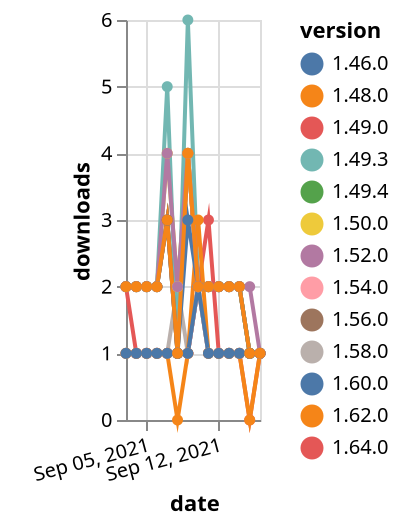 {"$schema": "https://vega.github.io/schema/vega-lite/v5.json", "description": "A simple bar chart with embedded data.", "data": {"values": [{"date": "2021-09-03", "total": 207, "delta": 1, "version": "1.56.0"}, {"date": "2021-09-04", "total": 208, "delta": 1, "version": "1.56.0"}, {"date": "2021-09-05", "total": 209, "delta": 1, "version": "1.56.0"}, {"date": "2021-09-06", "total": 210, "delta": 1, "version": "1.56.0"}, {"date": "2021-09-07", "total": 211, "delta": 1, "version": "1.56.0"}, {"date": "2021-09-08", "total": 212, "delta": 1, "version": "1.56.0"}, {"date": "2021-09-09", "total": 213, "delta": 1, "version": "1.56.0"}, {"date": "2021-09-10", "total": 215, "delta": 2, "version": "1.56.0"}, {"date": "2021-09-11", "total": 216, "delta": 1, "version": "1.56.0"}, {"date": "2021-09-12", "total": 217, "delta": 1, "version": "1.56.0"}, {"date": "2021-09-13", "total": 218, "delta": 1, "version": "1.56.0"}, {"date": "2021-09-14", "total": 219, "delta": 1, "version": "1.56.0"}, {"date": "2021-09-15", "total": 220, "delta": 1, "version": "1.56.0"}, {"date": "2021-09-16", "total": 221, "delta": 1, "version": "1.56.0"}, {"date": "2021-09-03", "total": 2583, "delta": 2, "version": "1.49.4"}, {"date": "2021-09-04", "total": 2585, "delta": 2, "version": "1.49.4"}, {"date": "2021-09-05", "total": 2587, "delta": 2, "version": "1.49.4"}, {"date": "2021-09-06", "total": 2589, "delta": 2, "version": "1.49.4"}, {"date": "2021-09-07", "total": 2592, "delta": 3, "version": "1.49.4"}, {"date": "2021-09-08", "total": 2593, "delta": 1, "version": "1.49.4"}, {"date": "2021-09-09", "total": 2597, "delta": 4, "version": "1.49.4"}, {"date": "2021-09-10", "total": 2599, "delta": 2, "version": "1.49.4"}, {"date": "2021-09-11", "total": 2601, "delta": 2, "version": "1.49.4"}, {"date": "2021-09-12", "total": 2603, "delta": 2, "version": "1.49.4"}, {"date": "2021-09-13", "total": 2605, "delta": 2, "version": "1.49.4"}, {"date": "2021-09-14", "total": 2607, "delta": 2, "version": "1.49.4"}, {"date": "2021-09-15", "total": 2608, "delta": 1, "version": "1.49.4"}, {"date": "2021-09-16", "total": 2609, "delta": 1, "version": "1.49.4"}, {"date": "2021-09-03", "total": 128, "delta": 2, "version": "1.64.0"}, {"date": "2021-09-04", "total": 129, "delta": 1, "version": "1.64.0"}, {"date": "2021-09-05", "total": 130, "delta": 1, "version": "1.64.0"}, {"date": "2021-09-06", "total": 131, "delta": 1, "version": "1.64.0"}, {"date": "2021-09-07", "total": 132, "delta": 1, "version": "1.64.0"}, {"date": "2021-09-08", "total": 133, "delta": 1, "version": "1.64.0"}, {"date": "2021-09-09", "total": 134, "delta": 1, "version": "1.64.0"}, {"date": "2021-09-10", "total": 136, "delta": 2, "version": "1.64.0"}, {"date": "2021-09-11", "total": 139, "delta": 3, "version": "1.64.0"}, {"date": "2021-09-12", "total": 140, "delta": 1, "version": "1.64.0"}, {"date": "2021-09-13", "total": 141, "delta": 1, "version": "1.64.0"}, {"date": "2021-09-14", "total": 142, "delta": 1, "version": "1.64.0"}, {"date": "2021-09-15", "total": 142, "delta": 0, "version": "1.64.0"}, {"date": "2021-09-16", "total": 143, "delta": 1, "version": "1.64.0"}, {"date": "2021-09-03", "total": 2675, "delta": 2, "version": "1.49.0"}, {"date": "2021-09-04", "total": 2677, "delta": 2, "version": "1.49.0"}, {"date": "2021-09-05", "total": 2679, "delta": 2, "version": "1.49.0"}, {"date": "2021-09-06", "total": 2681, "delta": 2, "version": "1.49.0"}, {"date": "2021-09-07", "total": 2684, "delta": 3, "version": "1.49.0"}, {"date": "2021-09-08", "total": 2685, "delta": 1, "version": "1.49.0"}, {"date": "2021-09-09", "total": 2689, "delta": 4, "version": "1.49.0"}, {"date": "2021-09-10", "total": 2691, "delta": 2, "version": "1.49.0"}, {"date": "2021-09-11", "total": 2693, "delta": 2, "version": "1.49.0"}, {"date": "2021-09-12", "total": 2695, "delta": 2, "version": "1.49.0"}, {"date": "2021-09-13", "total": 2697, "delta": 2, "version": "1.49.0"}, {"date": "2021-09-14", "total": 2699, "delta": 2, "version": "1.49.0"}, {"date": "2021-09-15", "total": 2700, "delta": 1, "version": "1.49.0"}, {"date": "2021-09-16", "total": 2701, "delta": 1, "version": "1.49.0"}, {"date": "2021-09-03", "total": 266, "delta": 1, "version": "1.54.0"}, {"date": "2021-09-04", "total": 267, "delta": 1, "version": "1.54.0"}, {"date": "2021-09-05", "total": 268, "delta": 1, "version": "1.54.0"}, {"date": "2021-09-06", "total": 269, "delta": 1, "version": "1.54.0"}, {"date": "2021-09-07", "total": 270, "delta": 1, "version": "1.54.0"}, {"date": "2021-09-08", "total": 271, "delta": 1, "version": "1.54.0"}, {"date": "2021-09-09", "total": 272, "delta": 1, "version": "1.54.0"}, {"date": "2021-09-10", "total": 274, "delta": 2, "version": "1.54.0"}, {"date": "2021-09-11", "total": 275, "delta": 1, "version": "1.54.0"}, {"date": "2021-09-12", "total": 276, "delta": 1, "version": "1.54.0"}, {"date": "2021-09-13", "total": 277, "delta": 1, "version": "1.54.0"}, {"date": "2021-09-14", "total": 278, "delta": 1, "version": "1.54.0"}, {"date": "2021-09-15", "total": 279, "delta": 1, "version": "1.54.0"}, {"date": "2021-09-16", "total": 280, "delta": 1, "version": "1.54.0"}, {"date": "2021-09-03", "total": 240, "delta": 1, "version": "1.58.0"}, {"date": "2021-09-04", "total": 241, "delta": 1, "version": "1.58.0"}, {"date": "2021-09-05", "total": 242, "delta": 1, "version": "1.58.0"}, {"date": "2021-09-06", "total": 243, "delta": 1, "version": "1.58.0"}, {"date": "2021-09-07", "total": 244, "delta": 1, "version": "1.58.0"}, {"date": "2021-09-08", "total": 246, "delta": 2, "version": "1.58.0"}, {"date": "2021-09-09", "total": 247, "delta": 1, "version": "1.58.0"}, {"date": "2021-09-10", "total": 249, "delta": 2, "version": "1.58.0"}, {"date": "2021-09-11", "total": 250, "delta": 1, "version": "1.58.0"}, {"date": "2021-09-12", "total": 251, "delta": 1, "version": "1.58.0"}, {"date": "2021-09-13", "total": 252, "delta": 1, "version": "1.58.0"}, {"date": "2021-09-14", "total": 253, "delta": 1, "version": "1.58.0"}, {"date": "2021-09-15", "total": 254, "delta": 1, "version": "1.58.0"}, {"date": "2021-09-16", "total": 255, "delta": 1, "version": "1.58.0"}, {"date": "2021-09-03", "total": 4262, "delta": 2, "version": "1.50.0"}, {"date": "2021-09-04", "total": 4264, "delta": 2, "version": "1.50.0"}, {"date": "2021-09-05", "total": 4266, "delta": 2, "version": "1.50.0"}, {"date": "2021-09-06", "total": 4268, "delta": 2, "version": "1.50.0"}, {"date": "2021-09-07", "total": 4272, "delta": 4, "version": "1.50.0"}, {"date": "2021-09-08", "total": 4274, "delta": 2, "version": "1.50.0"}, {"date": "2021-09-09", "total": 4278, "delta": 4, "version": "1.50.0"}, {"date": "2021-09-10", "total": 4280, "delta": 2, "version": "1.50.0"}, {"date": "2021-09-11", "total": 4282, "delta": 2, "version": "1.50.0"}, {"date": "2021-09-12", "total": 4284, "delta": 2, "version": "1.50.0"}, {"date": "2021-09-13", "total": 4286, "delta": 2, "version": "1.50.0"}, {"date": "2021-09-14", "total": 4288, "delta": 2, "version": "1.50.0"}, {"date": "2021-09-15", "total": 4289, "delta": 1, "version": "1.50.0"}, {"date": "2021-09-16", "total": 4290, "delta": 1, "version": "1.50.0"}, {"date": "2021-09-03", "total": 4539, "delta": 2, "version": "1.49.3"}, {"date": "2021-09-04", "total": 4541, "delta": 2, "version": "1.49.3"}, {"date": "2021-09-05", "total": 4543, "delta": 2, "version": "1.49.3"}, {"date": "2021-09-06", "total": 4545, "delta": 2, "version": "1.49.3"}, {"date": "2021-09-07", "total": 4550, "delta": 5, "version": "1.49.3"}, {"date": "2021-09-08", "total": 4551, "delta": 1, "version": "1.49.3"}, {"date": "2021-09-09", "total": 4557, "delta": 6, "version": "1.49.3"}, {"date": "2021-09-10", "total": 4559, "delta": 2, "version": "1.49.3"}, {"date": "2021-09-11", "total": 4561, "delta": 2, "version": "1.49.3"}, {"date": "2021-09-12", "total": 4563, "delta": 2, "version": "1.49.3"}, {"date": "2021-09-13", "total": 4565, "delta": 2, "version": "1.49.3"}, {"date": "2021-09-14", "total": 4567, "delta": 2, "version": "1.49.3"}, {"date": "2021-09-15", "total": 4568, "delta": 1, "version": "1.49.3"}, {"date": "2021-09-16", "total": 4569, "delta": 1, "version": "1.49.3"}, {"date": "2021-09-03", "total": 199, "delta": 1, "version": "1.62.0"}, {"date": "2021-09-04", "total": 200, "delta": 1, "version": "1.62.0"}, {"date": "2021-09-05", "total": 201, "delta": 1, "version": "1.62.0"}, {"date": "2021-09-06", "total": 202, "delta": 1, "version": "1.62.0"}, {"date": "2021-09-07", "total": 203, "delta": 1, "version": "1.62.0"}, {"date": "2021-09-08", "total": 203, "delta": 0, "version": "1.62.0"}, {"date": "2021-09-09", "total": 204, "delta": 1, "version": "1.62.0"}, {"date": "2021-09-10", "total": 207, "delta": 3, "version": "1.62.0"}, {"date": "2021-09-11", "total": 208, "delta": 1, "version": "1.62.0"}, {"date": "2021-09-12", "total": 209, "delta": 1, "version": "1.62.0"}, {"date": "2021-09-13", "total": 210, "delta": 1, "version": "1.62.0"}, {"date": "2021-09-14", "total": 211, "delta": 1, "version": "1.62.0"}, {"date": "2021-09-15", "total": 211, "delta": 0, "version": "1.62.0"}, {"date": "2021-09-16", "total": 212, "delta": 1, "version": "1.62.0"}, {"date": "2021-09-03", "total": 173, "delta": 1, "version": "1.60.0"}, {"date": "2021-09-04", "total": 174, "delta": 1, "version": "1.60.0"}, {"date": "2021-09-05", "total": 175, "delta": 1, "version": "1.60.0"}, {"date": "2021-09-06", "total": 176, "delta": 1, "version": "1.60.0"}, {"date": "2021-09-07", "total": 177, "delta": 1, "version": "1.60.0"}, {"date": "2021-09-08", "total": 178, "delta": 1, "version": "1.60.0"}, {"date": "2021-09-09", "total": 179, "delta": 1, "version": "1.60.0"}, {"date": "2021-09-10", "total": 181, "delta": 2, "version": "1.60.0"}, {"date": "2021-09-11", "total": 182, "delta": 1, "version": "1.60.0"}, {"date": "2021-09-12", "total": 183, "delta": 1, "version": "1.60.0"}, {"date": "2021-09-13", "total": 184, "delta": 1, "version": "1.60.0"}, {"date": "2021-09-14", "total": 185, "delta": 1, "version": "1.60.0"}, {"date": "2021-09-15", "total": 186, "delta": 1, "version": "1.60.0"}, {"date": "2021-09-16", "total": 187, "delta": 1, "version": "1.60.0"}, {"date": "2021-09-03", "total": 2869, "delta": 2, "version": "1.46.0"}, {"date": "2021-09-04", "total": 2871, "delta": 2, "version": "1.46.0"}, {"date": "2021-09-05", "total": 2873, "delta": 2, "version": "1.46.0"}, {"date": "2021-09-06", "total": 2875, "delta": 2, "version": "1.46.0"}, {"date": "2021-09-07", "total": 2878, "delta": 3, "version": "1.46.0"}, {"date": "2021-09-08", "total": 2879, "delta": 1, "version": "1.46.0"}, {"date": "2021-09-09", "total": 2882, "delta": 3, "version": "1.46.0"}, {"date": "2021-09-10", "total": 2884, "delta": 2, "version": "1.46.0"}, {"date": "2021-09-11", "total": 2886, "delta": 2, "version": "1.46.0"}, {"date": "2021-09-12", "total": 2888, "delta": 2, "version": "1.46.0"}, {"date": "2021-09-13", "total": 2890, "delta": 2, "version": "1.46.0"}, {"date": "2021-09-14", "total": 2892, "delta": 2, "version": "1.46.0"}, {"date": "2021-09-15", "total": 2893, "delta": 1, "version": "1.46.0"}, {"date": "2021-09-16", "total": 2894, "delta": 1, "version": "1.46.0"}, {"date": "2021-09-03", "total": 2507, "delta": 2, "version": "1.52.0"}, {"date": "2021-09-04", "total": 2509, "delta": 2, "version": "1.52.0"}, {"date": "2021-09-05", "total": 2511, "delta": 2, "version": "1.52.0"}, {"date": "2021-09-06", "total": 2513, "delta": 2, "version": "1.52.0"}, {"date": "2021-09-07", "total": 2517, "delta": 4, "version": "1.52.0"}, {"date": "2021-09-08", "total": 2519, "delta": 2, "version": "1.52.0"}, {"date": "2021-09-09", "total": 2523, "delta": 4, "version": "1.52.0"}, {"date": "2021-09-10", "total": 2525, "delta": 2, "version": "1.52.0"}, {"date": "2021-09-11", "total": 2527, "delta": 2, "version": "1.52.0"}, {"date": "2021-09-12", "total": 2529, "delta": 2, "version": "1.52.0"}, {"date": "2021-09-13", "total": 2531, "delta": 2, "version": "1.52.0"}, {"date": "2021-09-14", "total": 2533, "delta": 2, "version": "1.52.0"}, {"date": "2021-09-15", "total": 2535, "delta": 2, "version": "1.52.0"}, {"date": "2021-09-16", "total": 2536, "delta": 1, "version": "1.52.0"}, {"date": "2021-09-03", "total": 2561, "delta": 2, "version": "1.48.0"}, {"date": "2021-09-04", "total": 2563, "delta": 2, "version": "1.48.0"}, {"date": "2021-09-05", "total": 2565, "delta": 2, "version": "1.48.0"}, {"date": "2021-09-06", "total": 2567, "delta": 2, "version": "1.48.0"}, {"date": "2021-09-07", "total": 2570, "delta": 3, "version": "1.48.0"}, {"date": "2021-09-08", "total": 2571, "delta": 1, "version": "1.48.0"}, {"date": "2021-09-09", "total": 2575, "delta": 4, "version": "1.48.0"}, {"date": "2021-09-10", "total": 2577, "delta": 2, "version": "1.48.0"}, {"date": "2021-09-11", "total": 2579, "delta": 2, "version": "1.48.0"}, {"date": "2021-09-12", "total": 2581, "delta": 2, "version": "1.48.0"}, {"date": "2021-09-13", "total": 2583, "delta": 2, "version": "1.48.0"}, {"date": "2021-09-14", "total": 2585, "delta": 2, "version": "1.48.0"}, {"date": "2021-09-15", "total": 2586, "delta": 1, "version": "1.48.0"}, {"date": "2021-09-16", "total": 2587, "delta": 1, "version": "1.48.0"}]}, "width": "container", "mark": {"type": "line", "point": {"filled": true}}, "encoding": {"x": {"field": "date", "type": "temporal", "timeUnit": "yearmonthdate", "title": "date", "axis": {"labelAngle": -15}}, "y": {"field": "delta", "type": "quantitative", "title": "downloads"}, "color": {"field": "version", "type": "nominal"}, "tooltip": {"field": "delta"}}}